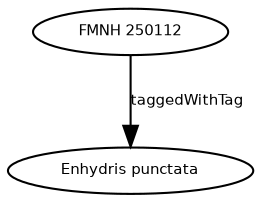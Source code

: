 digraph G {
size="3,3";
node [fontsize=7, fontname="Helvetica"];
edge [fontsize=7, fontname="Helvetica"];
node0 [label="FMNH 250112", width=0.27433100247,height=0.27433100247];
node1 [label="Enhydris punctata", width=0.27433100247,height=0.27433100247];
node0 -> node1 [label="taggedWithTag"];
}

